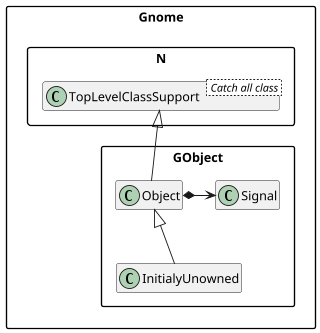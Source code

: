 @startuml
scale 0.9
skinparam packageStyle rectangle
set namespaceSeparator ::
hide members


class Gnome::N::TopLevelClassSupport < Catch all class >
Gnome::N::TopLevelClassSupport <|-- Gnome::GObject::Object

Gnome::GObject::Object <|-- Gnome::GObject::InitialyUnowned
Gnome::GObject::Object *-> Gnome::GObject::Signal
@enduml
